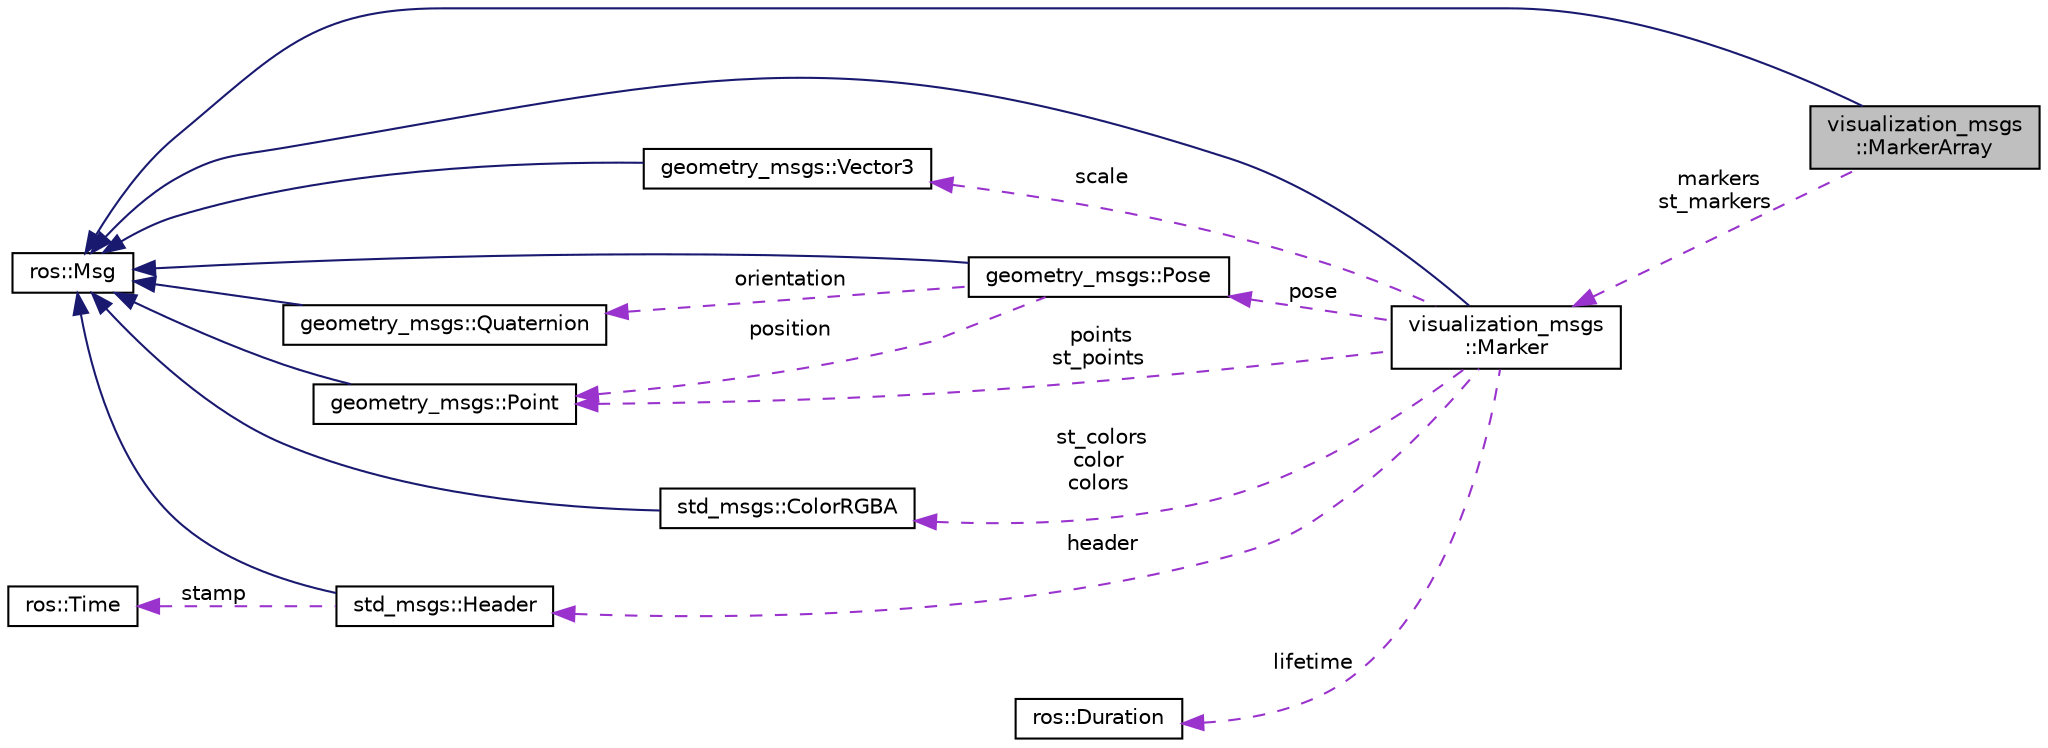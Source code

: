 digraph "visualization_msgs::MarkerArray"
{
  edge [fontname="Helvetica",fontsize="10",labelfontname="Helvetica",labelfontsize="10"];
  node [fontname="Helvetica",fontsize="10",shape=record];
  rankdir="LR";
  Node1 [label="visualization_msgs\l::MarkerArray",height=0.2,width=0.4,color="black", fillcolor="grey75", style="filled" fontcolor="black"];
  Node2 -> Node1 [dir="back",color="midnightblue",fontsize="10",style="solid",fontname="Helvetica"];
  Node2 [label="ros::Msg",height=0.2,width=0.4,color="black", fillcolor="white", style="filled",URL="$classros_1_1_msg.html"];
  Node3 -> Node1 [dir="back",color="darkorchid3",fontsize="10",style="dashed",label=" markers\nst_markers" ,fontname="Helvetica"];
  Node3 [label="visualization_msgs\l::Marker",height=0.2,width=0.4,color="black", fillcolor="white", style="filled",URL="$classvisualization__msgs_1_1_marker.html"];
  Node2 -> Node3 [dir="back",color="midnightblue",fontsize="10",style="solid",fontname="Helvetica"];
  Node4 -> Node3 [dir="back",color="darkorchid3",fontsize="10",style="dashed",label=" lifetime" ,fontname="Helvetica"];
  Node4 [label="ros::Duration",height=0.2,width=0.4,color="black", fillcolor="white", style="filled",URL="$classros_1_1_duration.html"];
  Node5 -> Node3 [dir="back",color="darkorchid3",fontsize="10",style="dashed",label=" scale" ,fontname="Helvetica"];
  Node5 [label="geometry_msgs::Vector3",height=0.2,width=0.4,color="black", fillcolor="white", style="filled",URL="$classgeometry__msgs_1_1_vector3.html"];
  Node2 -> Node5 [dir="back",color="midnightblue",fontsize="10",style="solid",fontname="Helvetica"];
  Node6 -> Node3 [dir="back",color="darkorchid3",fontsize="10",style="dashed",label=" pose" ,fontname="Helvetica"];
  Node6 [label="geometry_msgs::Pose",height=0.2,width=0.4,color="black", fillcolor="white", style="filled",URL="$classgeometry__msgs_1_1_pose.html"];
  Node2 -> Node6 [dir="back",color="midnightblue",fontsize="10",style="solid",fontname="Helvetica"];
  Node7 -> Node6 [dir="back",color="darkorchid3",fontsize="10",style="dashed",label=" orientation" ,fontname="Helvetica"];
  Node7 [label="geometry_msgs::Quaternion",height=0.2,width=0.4,color="black", fillcolor="white", style="filled",URL="$classgeometry__msgs_1_1_quaternion.html"];
  Node2 -> Node7 [dir="back",color="midnightblue",fontsize="10",style="solid",fontname="Helvetica"];
  Node8 -> Node6 [dir="back",color="darkorchid3",fontsize="10",style="dashed",label=" position" ,fontname="Helvetica"];
  Node8 [label="geometry_msgs::Point",height=0.2,width=0.4,color="black", fillcolor="white", style="filled",URL="$classgeometry__msgs_1_1_point.html"];
  Node2 -> Node8 [dir="back",color="midnightblue",fontsize="10",style="solid",fontname="Helvetica"];
  Node9 -> Node3 [dir="back",color="darkorchid3",fontsize="10",style="dashed",label=" st_colors\ncolor\ncolors" ,fontname="Helvetica"];
  Node9 [label="std_msgs::ColorRGBA",height=0.2,width=0.4,color="black", fillcolor="white", style="filled",URL="$classstd__msgs_1_1_color_r_g_b_a.html"];
  Node2 -> Node9 [dir="back",color="midnightblue",fontsize="10",style="solid",fontname="Helvetica"];
  Node10 -> Node3 [dir="back",color="darkorchid3",fontsize="10",style="dashed",label=" header" ,fontname="Helvetica"];
  Node10 [label="std_msgs::Header",height=0.2,width=0.4,color="black", fillcolor="white", style="filled",URL="$classstd__msgs_1_1_header.html"];
  Node2 -> Node10 [dir="back",color="midnightblue",fontsize="10",style="solid",fontname="Helvetica"];
  Node11 -> Node10 [dir="back",color="darkorchid3",fontsize="10",style="dashed",label=" stamp" ,fontname="Helvetica"];
  Node11 [label="ros::Time",height=0.2,width=0.4,color="black", fillcolor="white", style="filled",URL="$classros_1_1_time.html"];
  Node8 -> Node3 [dir="back",color="darkorchid3",fontsize="10",style="dashed",label=" points\nst_points" ,fontname="Helvetica"];
}
